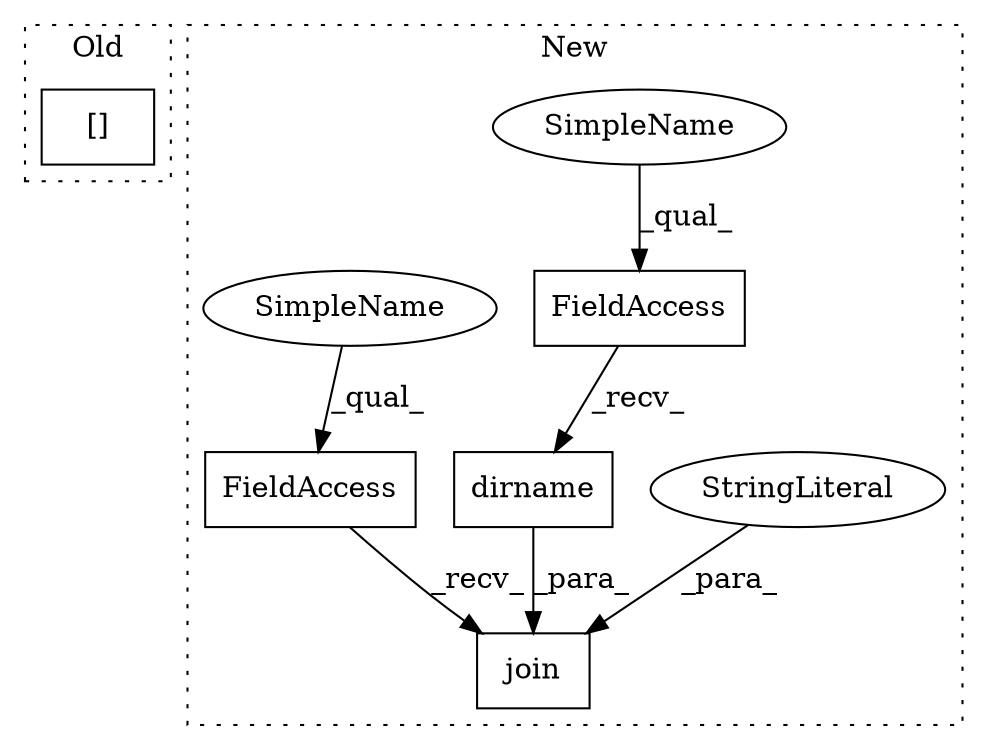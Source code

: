 digraph G {
subgraph cluster0 {
1 [label="[]" a="2" s="397,423" l="15,1" shape="box"];
label = "Old";
style="dotted";
}
subgraph cluster1 {
2 [label="dirname" a="32" s="339,372" l="8,1" shape="box"];
3 [label="FieldAccess" a="22" s="331" l="7" shape="box"];
4 [label="FieldAccess" a="22" s="318" l="7" shape="box"];
5 [label="join" a="32" s="326,378" l="5,1" shape="box"];
6 [label="StringLiteral" a="45" s="374" l="4" shape="ellipse"];
7 [label="SimpleName" a="42" s="331" l="2" shape="ellipse"];
8 [label="SimpleName" a="42" s="318" l="2" shape="ellipse"];
label = "New";
style="dotted";
}
2 -> 5 [label="_para_"];
3 -> 2 [label="_recv_"];
4 -> 5 [label="_recv_"];
6 -> 5 [label="_para_"];
7 -> 3 [label="_qual_"];
8 -> 4 [label="_qual_"];
}